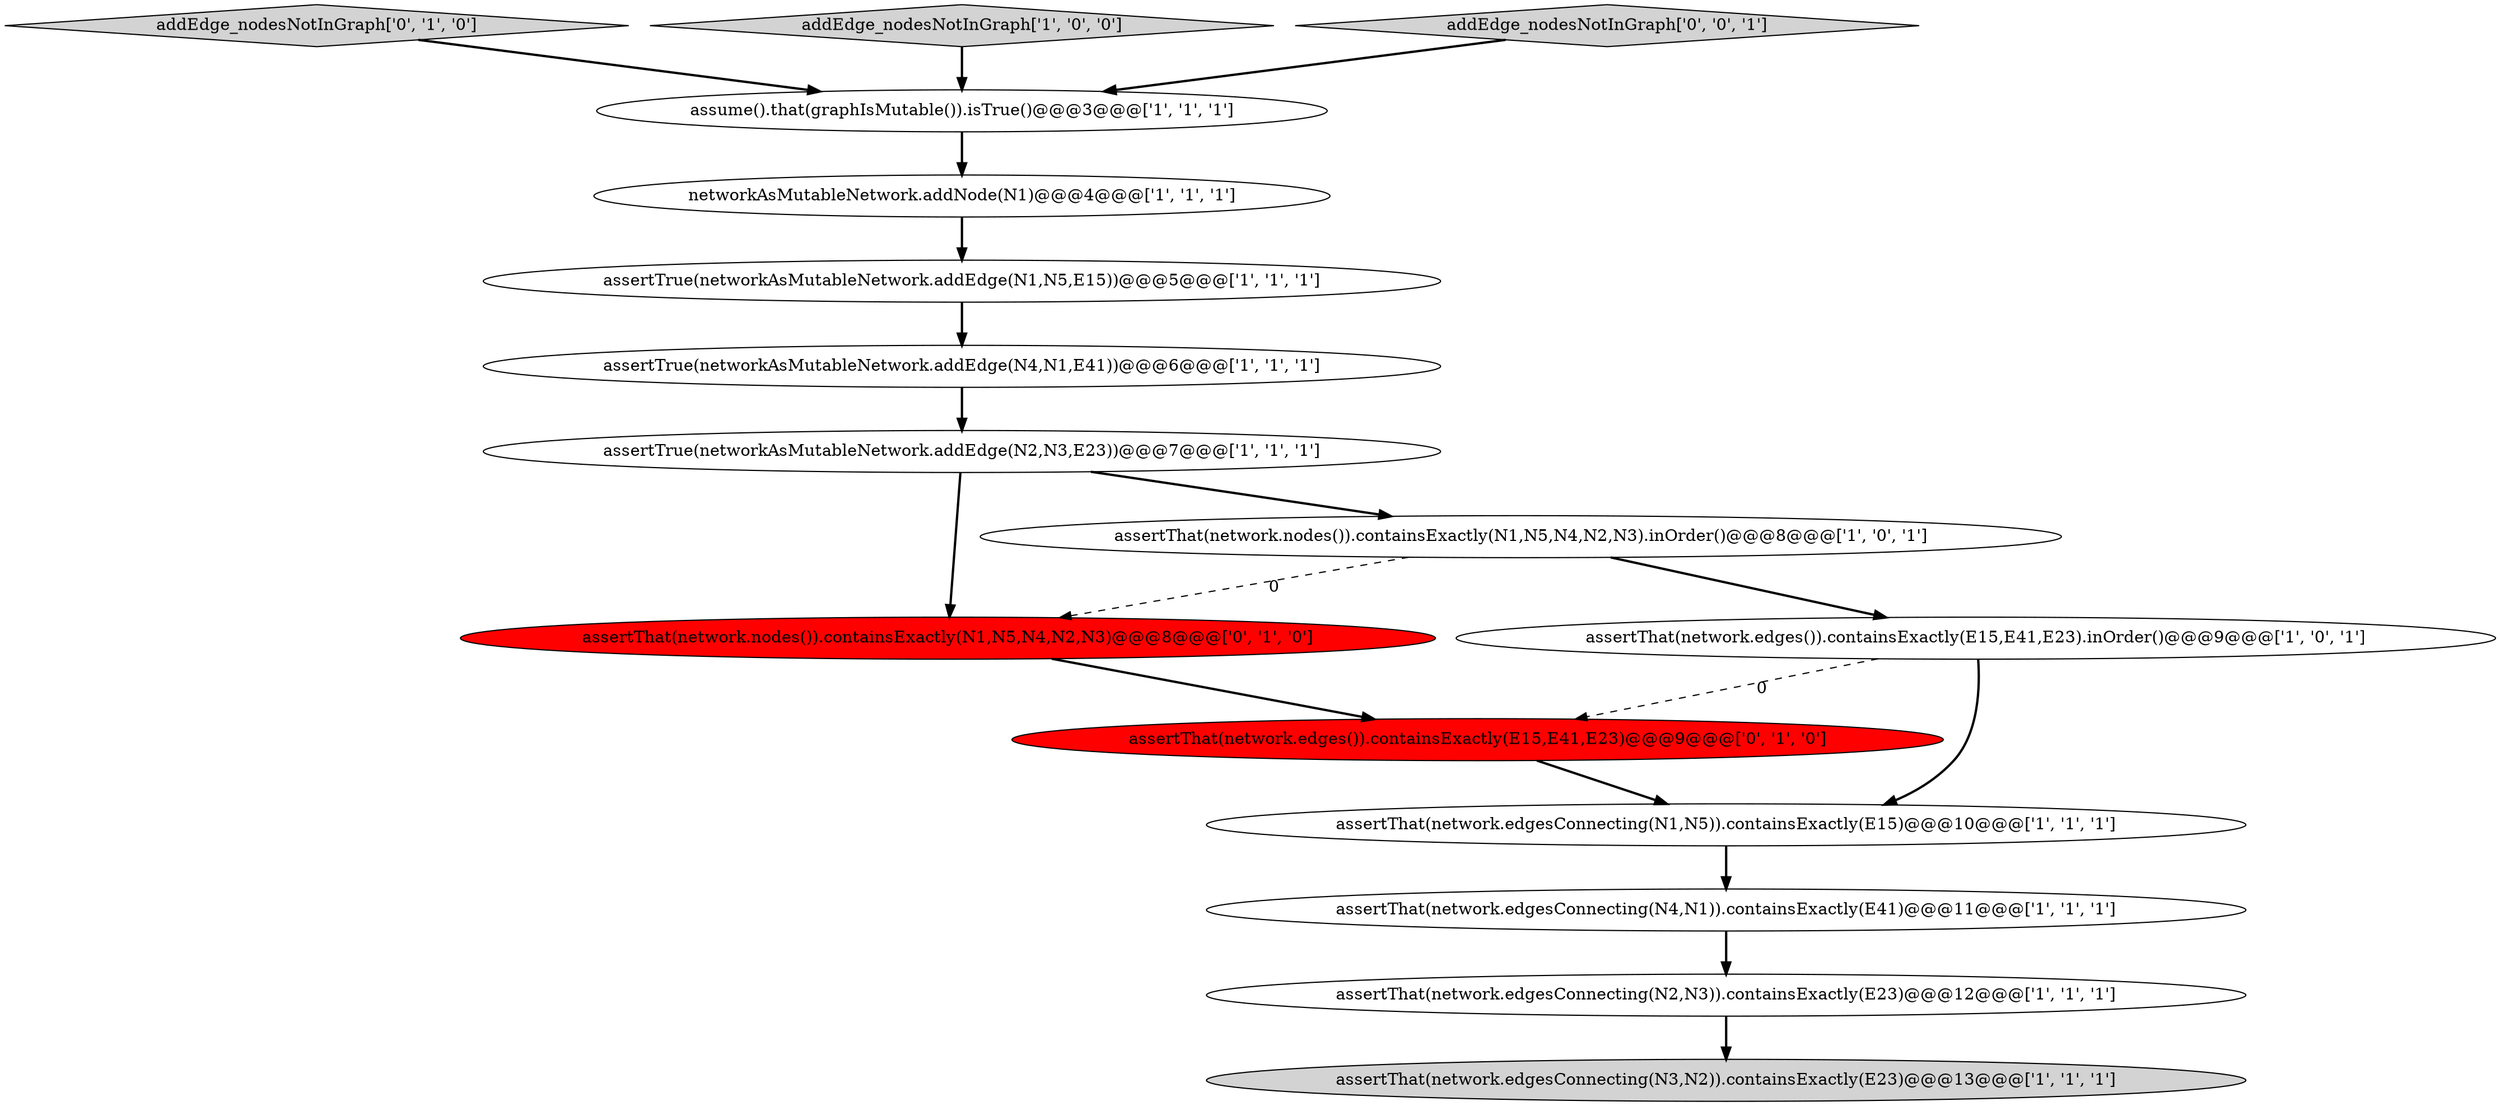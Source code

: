 digraph {
1 [style = filled, label = "assertThat(network.edgesConnecting(N2,N3)).containsExactly(E23)@@@12@@@['1', '1', '1']", fillcolor = white, shape = ellipse image = "AAA0AAABBB1BBB"];
3 [style = filled, label = "assertThat(network.edgesConnecting(N4,N1)).containsExactly(E41)@@@11@@@['1', '1', '1']", fillcolor = white, shape = ellipse image = "AAA0AAABBB1BBB"];
11 [style = filled, label = "assertTrue(networkAsMutableNetwork.addEdge(N4,N1,E41))@@@6@@@['1', '1', '1']", fillcolor = white, shape = ellipse image = "AAA0AAABBB1BBB"];
7 [style = filled, label = "assertTrue(networkAsMutableNetwork.addEdge(N2,N3,E23))@@@7@@@['1', '1', '1']", fillcolor = white, shape = ellipse image = "AAA0AAABBB1BBB"];
10 [style = filled, label = "assertTrue(networkAsMutableNetwork.addEdge(N1,N5,E15))@@@5@@@['1', '1', '1']", fillcolor = white, shape = ellipse image = "AAA0AAABBB1BBB"];
14 [style = filled, label = "addEdge_nodesNotInGraph['0', '1', '0']", fillcolor = lightgray, shape = diamond image = "AAA0AAABBB2BBB"];
8 [style = filled, label = "assertThat(network.edgesConnecting(N3,N2)).containsExactly(E23)@@@13@@@['1', '1', '1']", fillcolor = lightgray, shape = ellipse image = "AAA0AAABBB1BBB"];
12 [style = filled, label = "assertThat(network.nodes()).containsExactly(N1,N5,N4,N2,N3)@@@8@@@['0', '1', '0']", fillcolor = red, shape = ellipse image = "AAA1AAABBB2BBB"];
5 [style = filled, label = "assertThat(network.edgesConnecting(N1,N5)).containsExactly(E15)@@@10@@@['1', '1', '1']", fillcolor = white, shape = ellipse image = "AAA0AAABBB1BBB"];
9 [style = filled, label = "networkAsMutableNetwork.addNode(N1)@@@4@@@['1', '1', '1']", fillcolor = white, shape = ellipse image = "AAA0AAABBB1BBB"];
13 [style = filled, label = "assertThat(network.edges()).containsExactly(E15,E41,E23)@@@9@@@['0', '1', '0']", fillcolor = red, shape = ellipse image = "AAA1AAABBB2BBB"];
0 [style = filled, label = "assume().that(graphIsMutable()).isTrue()@@@3@@@['1', '1', '1']", fillcolor = white, shape = ellipse image = "AAA0AAABBB1BBB"];
6 [style = filled, label = "assertThat(network.edges()).containsExactly(E15,E41,E23).inOrder()@@@9@@@['1', '0', '1']", fillcolor = white, shape = ellipse image = "AAA0AAABBB1BBB"];
2 [style = filled, label = "assertThat(network.nodes()).containsExactly(N1,N5,N4,N2,N3).inOrder()@@@8@@@['1', '0', '1']", fillcolor = white, shape = ellipse image = "AAA0AAABBB1BBB"];
4 [style = filled, label = "addEdge_nodesNotInGraph['1', '0', '0']", fillcolor = lightgray, shape = diamond image = "AAA0AAABBB1BBB"];
15 [style = filled, label = "addEdge_nodesNotInGraph['0', '0', '1']", fillcolor = lightgray, shape = diamond image = "AAA0AAABBB3BBB"];
5->3 [style = bold, label=""];
12->13 [style = bold, label=""];
2->12 [style = dashed, label="0"];
6->5 [style = bold, label=""];
0->9 [style = bold, label=""];
1->8 [style = bold, label=""];
6->13 [style = dashed, label="0"];
9->10 [style = bold, label=""];
14->0 [style = bold, label=""];
3->1 [style = bold, label=""];
7->12 [style = bold, label=""];
7->2 [style = bold, label=""];
2->6 [style = bold, label=""];
15->0 [style = bold, label=""];
11->7 [style = bold, label=""];
4->0 [style = bold, label=""];
10->11 [style = bold, label=""];
13->5 [style = bold, label=""];
}
